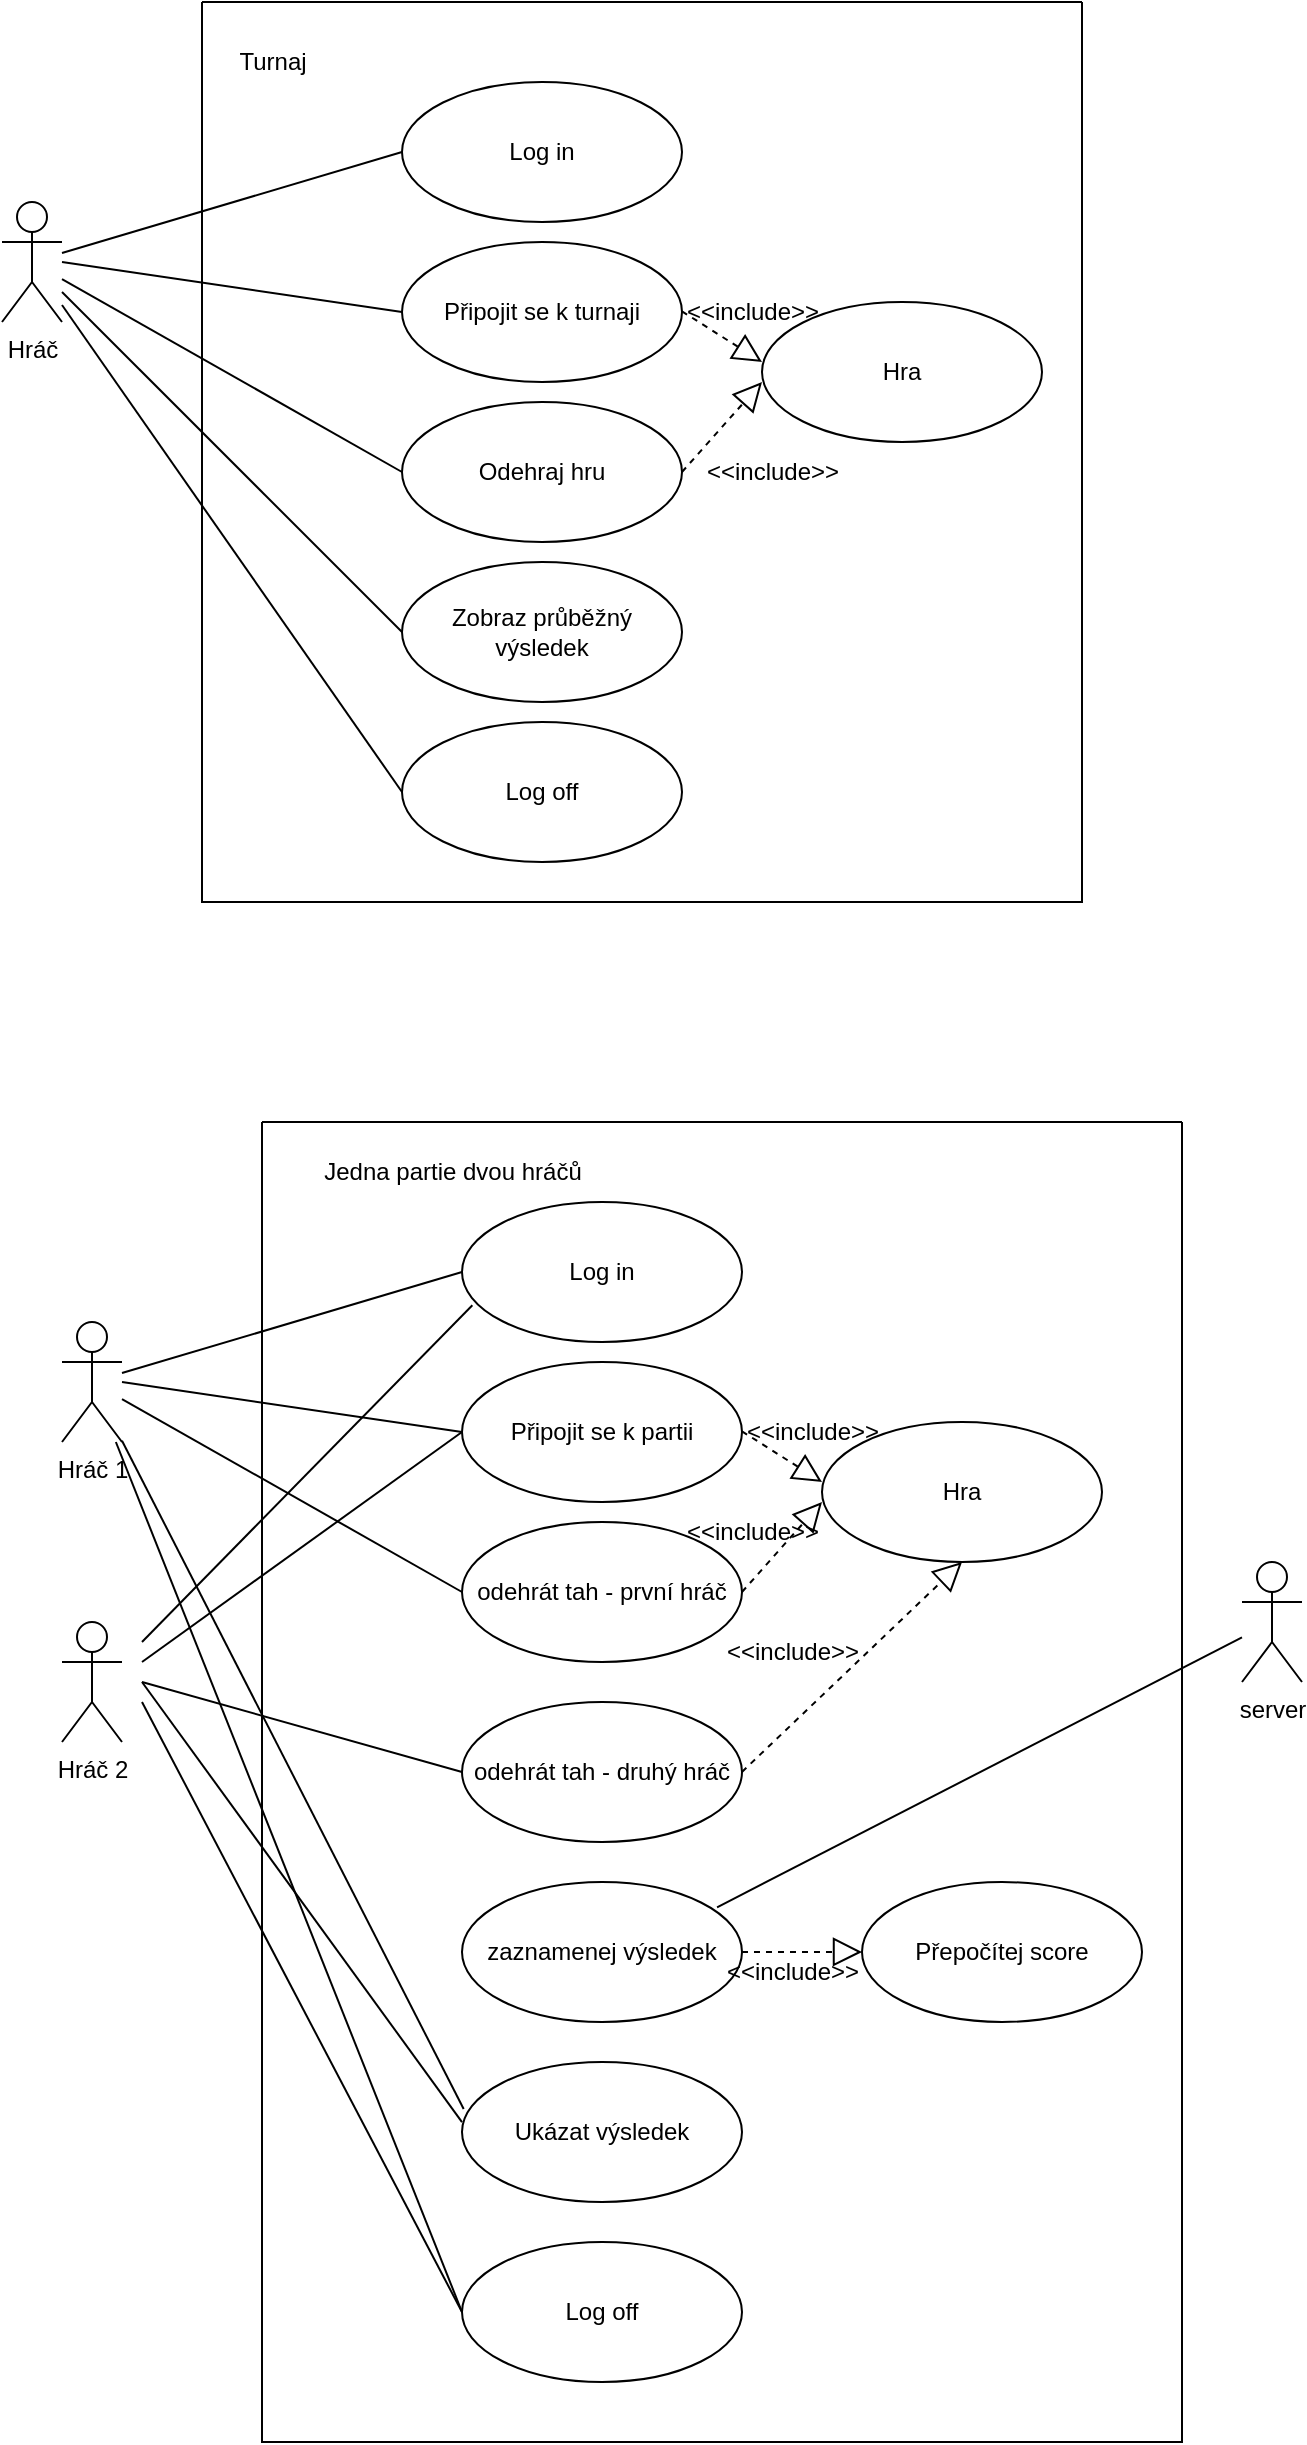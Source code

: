 <mxfile version="20.6.0" type="github">
  <diagram name="Page-1" id="0783ab3e-0a74-02c8-0abd-f7b4e66b4bec">
    <mxGraphModel dx="1662" dy="737" grid="1" gridSize="10" guides="1" tooltips="1" connect="1" arrows="1" fold="1" page="1" pageScale="1" pageWidth="850" pageHeight="1100" background="none" math="0" shadow="0">
      <root>
        <mxCell id="0" />
        <mxCell id="1" parent="0" />
        <mxCell id="JbKApXcpYmCSKWd1MyvO-2" value="" style="swimlane;startSize=0;" vertex="1" parent="1">
          <mxGeometry x="240" y="40" width="440" height="450" as="geometry" />
        </mxCell>
        <mxCell id="JbKApXcpYmCSKWd1MyvO-3" value="Turnaj" style="text;html=1;align=center;verticalAlign=middle;resizable=0;points=[];autosize=1;strokeColor=none;fillColor=none;" vertex="1" parent="JbKApXcpYmCSKWd1MyvO-2">
          <mxGeometry x="5" y="15" width="60" height="30" as="geometry" />
        </mxCell>
        <mxCell id="JbKApXcpYmCSKWd1MyvO-4" value="Log in" style="ellipse;whiteSpace=wrap;html=1;" vertex="1" parent="JbKApXcpYmCSKWd1MyvO-2">
          <mxGeometry x="100" y="40" width="140" height="70" as="geometry" />
        </mxCell>
        <mxCell id="JbKApXcpYmCSKWd1MyvO-11" value="Log off" style="ellipse;whiteSpace=wrap;html=1;" vertex="1" parent="JbKApXcpYmCSKWd1MyvO-2">
          <mxGeometry x="100" y="360" width="140" height="70" as="geometry" />
        </mxCell>
        <mxCell id="JbKApXcpYmCSKWd1MyvO-16" value="Odehraj hru" style="ellipse;whiteSpace=wrap;html=1;" vertex="1" parent="JbKApXcpYmCSKWd1MyvO-2">
          <mxGeometry x="100" y="200" width="140" height="70" as="geometry" />
        </mxCell>
        <mxCell id="JbKApXcpYmCSKWd1MyvO-18" value="Připojit se k turnaji" style="ellipse;whiteSpace=wrap;html=1;" vertex="1" parent="JbKApXcpYmCSKWd1MyvO-2">
          <mxGeometry x="100" y="120" width="140" height="70" as="geometry" />
        </mxCell>
        <mxCell id="JbKApXcpYmCSKWd1MyvO-22" value="" style="endArrow=none;html=1;rounded=0;entryX=0;entryY=0.5;entryDx=0;entryDy=0;" edge="1" parent="JbKApXcpYmCSKWd1MyvO-2">
          <mxGeometry width="50" height="50" relative="1" as="geometry">
            <mxPoint x="-70" y="130" as="sourcePoint" />
            <mxPoint x="100.0" y="155" as="targetPoint" />
          </mxGeometry>
        </mxCell>
        <mxCell id="JbKApXcpYmCSKWd1MyvO-23" value="Hra" style="ellipse;whiteSpace=wrap;html=1;" vertex="1" parent="JbKApXcpYmCSKWd1MyvO-2">
          <mxGeometry x="280" y="150" width="140" height="70" as="geometry" />
        </mxCell>
        <mxCell id="JbKApXcpYmCSKWd1MyvO-24" value="" style="endArrow=block;dashed=1;endFill=0;endSize=12;html=1;rounded=0;entryX=0;entryY=0.429;entryDx=0;entryDy=0;entryPerimeter=0;" edge="1" parent="JbKApXcpYmCSKWd1MyvO-2" target="JbKApXcpYmCSKWd1MyvO-23">
          <mxGeometry width="160" relative="1" as="geometry">
            <mxPoint x="240" y="154.66" as="sourcePoint" />
            <mxPoint x="400" y="154.66" as="targetPoint" />
          </mxGeometry>
        </mxCell>
        <mxCell id="JbKApXcpYmCSKWd1MyvO-25" value="" style="endArrow=block;dashed=1;endFill=0;endSize=12;html=1;rounded=0;entryX=0;entryY=0.572;entryDx=0;entryDy=0;entryPerimeter=0;exitX=1;exitY=0.5;exitDx=0;exitDy=0;" edge="1" parent="JbKApXcpYmCSKWd1MyvO-2" source="JbKApXcpYmCSKWd1MyvO-16" target="JbKApXcpYmCSKWd1MyvO-23">
          <mxGeometry width="160" relative="1" as="geometry">
            <mxPoint x="250" y="164.66" as="sourcePoint" />
            <mxPoint x="290" y="190.03" as="targetPoint" />
          </mxGeometry>
        </mxCell>
        <mxCell id="JbKApXcpYmCSKWd1MyvO-27" value="&amp;lt;&amp;lt;include&amp;gt;&amp;gt;" style="text;html=1;align=center;verticalAlign=middle;resizable=0;points=[];autosize=1;strokeColor=none;fillColor=none;" vertex="1" parent="JbKApXcpYmCSKWd1MyvO-2">
          <mxGeometry x="240" y="220" width="90" height="30" as="geometry" />
        </mxCell>
        <mxCell id="JbKApXcpYmCSKWd1MyvO-26" value="&amp;lt;&amp;lt;include&amp;gt;&amp;gt;" style="text;html=1;align=center;verticalAlign=middle;resizable=0;points=[];autosize=1;strokeColor=none;fillColor=none;" vertex="1" parent="JbKApXcpYmCSKWd1MyvO-2">
          <mxGeometry x="230" y="140" width="90" height="30" as="geometry" />
        </mxCell>
        <mxCell id="JbKApXcpYmCSKWd1MyvO-5" value="Hráč" style="shape=umlActor;verticalLabelPosition=bottom;verticalAlign=top;html=1;" vertex="1" parent="1">
          <mxGeometry x="140" y="140" width="30" height="60" as="geometry" />
        </mxCell>
        <mxCell id="JbKApXcpYmCSKWd1MyvO-10" value="" style="endArrow=none;html=1;rounded=0;entryX=0;entryY=0.5;entryDx=0;entryDy=0;" edge="1" parent="1" source="JbKApXcpYmCSKWd1MyvO-5" target="JbKApXcpYmCSKWd1MyvO-4">
          <mxGeometry width="50" height="50" relative="1" as="geometry">
            <mxPoint x="260" y="160" as="sourcePoint" />
            <mxPoint x="310" y="110" as="targetPoint" />
          </mxGeometry>
        </mxCell>
        <mxCell id="JbKApXcpYmCSKWd1MyvO-12" value="" style="endArrow=none;html=1;rounded=0;entryX=0;entryY=0.5;entryDx=0;entryDy=0;" edge="1" parent="1" source="JbKApXcpYmCSKWd1MyvO-5" target="JbKApXcpYmCSKWd1MyvO-11">
          <mxGeometry width="50" height="50" relative="1" as="geometry">
            <mxPoint x="180" y="210" as="sourcePoint" />
            <mxPoint x="310" y="220" as="targetPoint" />
          </mxGeometry>
        </mxCell>
        <mxCell id="JbKApXcpYmCSKWd1MyvO-17" value="" style="endArrow=none;html=1;rounded=0;entryX=0;entryY=0.5;entryDx=0;entryDy=0;" edge="1" parent="1" source="JbKApXcpYmCSKWd1MyvO-5" target="JbKApXcpYmCSKWd1MyvO-16">
          <mxGeometry width="50" height="50" relative="1" as="geometry">
            <mxPoint x="180" y="200" as="sourcePoint" />
            <mxPoint x="310" y="290" as="targetPoint" />
          </mxGeometry>
        </mxCell>
        <mxCell id="JbKApXcpYmCSKWd1MyvO-29" value="Zobraz průběžný výsledek" style="ellipse;whiteSpace=wrap;html=1;" vertex="1" parent="1">
          <mxGeometry x="340" y="320" width="140" height="70" as="geometry" />
        </mxCell>
        <mxCell id="JbKApXcpYmCSKWd1MyvO-30" value="" style="endArrow=none;html=1;rounded=0;entryX=0;entryY=0.5;entryDx=0;entryDy=0;" edge="1" parent="1" source="JbKApXcpYmCSKWd1MyvO-5" target="JbKApXcpYmCSKWd1MyvO-29">
          <mxGeometry width="50" height="50" relative="1" as="geometry">
            <mxPoint x="180" y="210" as="sourcePoint" />
            <mxPoint x="60" y="240" as="targetPoint" />
          </mxGeometry>
        </mxCell>
        <mxCell id="JbKApXcpYmCSKWd1MyvO-31" value="" style="swimlane;startSize=0;" vertex="1" parent="1">
          <mxGeometry x="270" y="600" width="460" height="660" as="geometry" />
        </mxCell>
        <mxCell id="JbKApXcpYmCSKWd1MyvO-32" value="Jedna partie dvou hráčů" style="text;html=1;align=center;verticalAlign=middle;resizable=0;points=[];autosize=1;strokeColor=none;fillColor=none;" vertex="1" parent="JbKApXcpYmCSKWd1MyvO-31">
          <mxGeometry x="20" y="10" width="150" height="30" as="geometry" />
        </mxCell>
        <mxCell id="JbKApXcpYmCSKWd1MyvO-33" value="Log in" style="ellipse;whiteSpace=wrap;html=1;" vertex="1" parent="JbKApXcpYmCSKWd1MyvO-31">
          <mxGeometry x="100" y="40" width="140" height="70" as="geometry" />
        </mxCell>
        <mxCell id="JbKApXcpYmCSKWd1MyvO-35" value="odehrát tah - první hráč" style="ellipse;whiteSpace=wrap;html=1;" vertex="1" parent="JbKApXcpYmCSKWd1MyvO-31">
          <mxGeometry x="100" y="200" width="140" height="70" as="geometry" />
        </mxCell>
        <mxCell id="JbKApXcpYmCSKWd1MyvO-36" value="Připojit se k partii" style="ellipse;whiteSpace=wrap;html=1;" vertex="1" parent="JbKApXcpYmCSKWd1MyvO-31">
          <mxGeometry x="100" y="120" width="140" height="70" as="geometry" />
        </mxCell>
        <mxCell id="JbKApXcpYmCSKWd1MyvO-37" value="" style="endArrow=none;html=1;rounded=0;entryX=0;entryY=0.5;entryDx=0;entryDy=0;" edge="1" parent="JbKApXcpYmCSKWd1MyvO-31">
          <mxGeometry width="50" height="50" relative="1" as="geometry">
            <mxPoint x="-70" y="130" as="sourcePoint" />
            <mxPoint x="100.0" y="155" as="targetPoint" />
          </mxGeometry>
        </mxCell>
        <mxCell id="JbKApXcpYmCSKWd1MyvO-38" value="Hra" style="ellipse;whiteSpace=wrap;html=1;" vertex="1" parent="JbKApXcpYmCSKWd1MyvO-31">
          <mxGeometry x="280" y="150" width="140" height="70" as="geometry" />
        </mxCell>
        <mxCell id="JbKApXcpYmCSKWd1MyvO-39" value="" style="endArrow=block;dashed=1;endFill=0;endSize=12;html=1;rounded=0;entryX=0;entryY=0.429;entryDx=0;entryDy=0;entryPerimeter=0;" edge="1" parent="JbKApXcpYmCSKWd1MyvO-31" target="JbKApXcpYmCSKWd1MyvO-38">
          <mxGeometry width="160" relative="1" as="geometry">
            <mxPoint x="240" y="154.66" as="sourcePoint" />
            <mxPoint x="400" y="154.66" as="targetPoint" />
          </mxGeometry>
        </mxCell>
        <mxCell id="JbKApXcpYmCSKWd1MyvO-40" value="" style="endArrow=block;dashed=1;endFill=0;endSize=12;html=1;rounded=0;entryX=0;entryY=0.572;entryDx=0;entryDy=0;entryPerimeter=0;exitX=1;exitY=0.5;exitDx=0;exitDy=0;" edge="1" parent="JbKApXcpYmCSKWd1MyvO-31" source="JbKApXcpYmCSKWd1MyvO-35" target="JbKApXcpYmCSKWd1MyvO-38">
          <mxGeometry width="160" relative="1" as="geometry">
            <mxPoint x="250" y="164.66" as="sourcePoint" />
            <mxPoint x="290" y="190.03" as="targetPoint" />
          </mxGeometry>
        </mxCell>
        <mxCell id="JbKApXcpYmCSKWd1MyvO-41" value="&amp;lt;&amp;lt;include&amp;gt;&amp;gt;" style="text;html=1;align=center;verticalAlign=middle;resizable=0;points=[];autosize=1;strokeColor=none;fillColor=none;" vertex="1" parent="JbKApXcpYmCSKWd1MyvO-31">
          <mxGeometry x="200" y="190" width="90" height="30" as="geometry" />
        </mxCell>
        <mxCell id="JbKApXcpYmCSKWd1MyvO-42" value="&amp;lt;&amp;lt;include&amp;gt;&amp;gt;" style="text;html=1;align=center;verticalAlign=middle;resizable=0;points=[];autosize=1;strokeColor=none;fillColor=none;" vertex="1" parent="JbKApXcpYmCSKWd1MyvO-31">
          <mxGeometry x="230" y="140" width="90" height="30" as="geometry" />
        </mxCell>
        <mxCell id="JbKApXcpYmCSKWd1MyvO-50" value="Přepočítej score" style="ellipse;whiteSpace=wrap;html=1;" vertex="1" parent="JbKApXcpYmCSKWd1MyvO-31">
          <mxGeometry x="300" y="380" width="140" height="70" as="geometry" />
        </mxCell>
        <mxCell id="JbKApXcpYmCSKWd1MyvO-51" value="" style="endArrow=block;dashed=1;endFill=0;endSize=12;html=1;rounded=0;entryX=0;entryY=0.5;entryDx=0;entryDy=0;exitX=1;exitY=0.5;exitDx=0;exitDy=0;" edge="1" parent="JbKApXcpYmCSKWd1MyvO-31" target="JbKApXcpYmCSKWd1MyvO-50">
          <mxGeometry width="160" relative="1" as="geometry">
            <mxPoint x="240.0" y="414.96" as="sourcePoint" />
            <mxPoint x="280" y="370.0" as="targetPoint" />
          </mxGeometry>
        </mxCell>
        <mxCell id="JbKApXcpYmCSKWd1MyvO-34" value="Log off" style="ellipse;whiteSpace=wrap;html=1;" vertex="1" parent="JbKApXcpYmCSKWd1MyvO-31">
          <mxGeometry x="100" y="560" width="140" height="70" as="geometry" />
        </mxCell>
        <mxCell id="JbKApXcpYmCSKWd1MyvO-47" value="zaznamenej výsledek" style="ellipse;whiteSpace=wrap;html=1;" vertex="1" parent="JbKApXcpYmCSKWd1MyvO-31">
          <mxGeometry x="100" y="380" width="140" height="70" as="geometry" />
        </mxCell>
        <mxCell id="JbKApXcpYmCSKWd1MyvO-55" value="odehrát tah - druhý hráč" style="ellipse;whiteSpace=wrap;html=1;" vertex="1" parent="JbKApXcpYmCSKWd1MyvO-31">
          <mxGeometry x="100" y="290" width="140" height="70" as="geometry" />
        </mxCell>
        <mxCell id="JbKApXcpYmCSKWd1MyvO-56" value="" style="endArrow=block;dashed=1;endFill=0;endSize=12;html=1;rounded=0;entryX=0.5;entryY=1;entryDx=0;entryDy=0;exitX=1;exitY=0.5;exitDx=0;exitDy=0;" edge="1" parent="JbKApXcpYmCSKWd1MyvO-31" target="JbKApXcpYmCSKWd1MyvO-38">
          <mxGeometry width="160" relative="1" as="geometry">
            <mxPoint x="240.0" y="324.96" as="sourcePoint" />
            <mxPoint x="280" y="280.0" as="targetPoint" />
          </mxGeometry>
        </mxCell>
        <mxCell id="JbKApXcpYmCSKWd1MyvO-57" value="&amp;lt;&amp;lt;include&amp;gt;&amp;gt;" style="text;html=1;align=center;verticalAlign=middle;resizable=0;points=[];autosize=1;strokeColor=none;fillColor=none;" vertex="1" parent="JbKApXcpYmCSKWd1MyvO-31">
          <mxGeometry x="220" y="250" width="90" height="30" as="geometry" />
        </mxCell>
        <mxCell id="JbKApXcpYmCSKWd1MyvO-60" value="Ukázat výsledek" style="ellipse;whiteSpace=wrap;html=1;" vertex="1" parent="JbKApXcpYmCSKWd1MyvO-31">
          <mxGeometry x="100" y="470" width="140" height="70" as="geometry" />
        </mxCell>
        <mxCell id="JbKApXcpYmCSKWd1MyvO-63" value="&amp;lt;&amp;lt;include&amp;gt;&amp;gt;" style="text;html=1;align=center;verticalAlign=middle;resizable=0;points=[];autosize=1;strokeColor=none;fillColor=none;" vertex="1" parent="JbKApXcpYmCSKWd1MyvO-31">
          <mxGeometry x="220" y="410" width="90" height="30" as="geometry" />
        </mxCell>
        <mxCell id="JbKApXcpYmCSKWd1MyvO-43" value="Hráč 1" style="shape=umlActor;verticalLabelPosition=bottom;verticalAlign=top;html=1;" vertex="1" parent="1">
          <mxGeometry x="170" y="700" width="30" height="60" as="geometry" />
        </mxCell>
        <mxCell id="JbKApXcpYmCSKWd1MyvO-44" value="" style="endArrow=none;html=1;rounded=0;entryX=0;entryY=0.5;entryDx=0;entryDy=0;" edge="1" parent="1" source="JbKApXcpYmCSKWd1MyvO-43" target="JbKApXcpYmCSKWd1MyvO-33">
          <mxGeometry width="50" height="50" relative="1" as="geometry">
            <mxPoint x="290" y="720" as="sourcePoint" />
            <mxPoint x="340" y="670" as="targetPoint" />
          </mxGeometry>
        </mxCell>
        <mxCell id="JbKApXcpYmCSKWd1MyvO-45" value="" style="endArrow=none;html=1;rounded=0;entryX=0;entryY=0.5;entryDx=0;entryDy=0;" edge="1" parent="1" source="JbKApXcpYmCSKWd1MyvO-43" target="JbKApXcpYmCSKWd1MyvO-34">
          <mxGeometry width="50" height="50" relative="1" as="geometry">
            <mxPoint x="210" y="770" as="sourcePoint" />
            <mxPoint x="340" y="780" as="targetPoint" />
          </mxGeometry>
        </mxCell>
        <mxCell id="JbKApXcpYmCSKWd1MyvO-46" value="" style="endArrow=none;html=1;rounded=0;entryX=0;entryY=0.5;entryDx=0;entryDy=0;" edge="1" parent="1" source="JbKApXcpYmCSKWd1MyvO-43" target="JbKApXcpYmCSKWd1MyvO-35">
          <mxGeometry width="50" height="50" relative="1" as="geometry">
            <mxPoint x="210" y="760" as="sourcePoint" />
            <mxPoint x="340" y="850" as="targetPoint" />
          </mxGeometry>
        </mxCell>
        <mxCell id="JbKApXcpYmCSKWd1MyvO-48" value="" style="endArrow=none;html=1;rounded=0;entryX=0.911;entryY=0.181;entryDx=0;entryDy=0;entryPerimeter=0;" edge="1" parent="1" source="JbKApXcpYmCSKWd1MyvO-59" target="JbKApXcpYmCSKWd1MyvO-47">
          <mxGeometry width="50" height="50" relative="1" as="geometry">
            <mxPoint x="210" y="770" as="sourcePoint" />
            <mxPoint x="90" y="800" as="targetPoint" />
          </mxGeometry>
        </mxCell>
        <mxCell id="JbKApXcpYmCSKWd1MyvO-49" value="Hráč 2" style="shape=umlActor;verticalLabelPosition=bottom;verticalAlign=top;html=1;" vertex="1" parent="1">
          <mxGeometry x="170" y="850" width="30" height="60" as="geometry" />
        </mxCell>
        <mxCell id="JbKApXcpYmCSKWd1MyvO-52" value="" style="endArrow=none;html=1;rounded=0;entryX=0;entryY=0.5;entryDx=0;entryDy=0;" edge="1" parent="1" target="JbKApXcpYmCSKWd1MyvO-36">
          <mxGeometry width="50" height="50" relative="1" as="geometry">
            <mxPoint x="210" y="870" as="sourcePoint" />
            <mxPoint x="440" y="810" as="targetPoint" />
          </mxGeometry>
        </mxCell>
        <mxCell id="JbKApXcpYmCSKWd1MyvO-53" value="" style="endArrow=none;html=1;rounded=0;entryX=0.037;entryY=0.737;entryDx=0;entryDy=0;entryPerimeter=0;" edge="1" parent="1" target="JbKApXcpYmCSKWd1MyvO-33">
          <mxGeometry width="50" height="50" relative="1" as="geometry">
            <mxPoint x="210" y="860" as="sourcePoint" />
            <mxPoint x="440" y="810" as="targetPoint" />
          </mxGeometry>
        </mxCell>
        <mxCell id="JbKApXcpYmCSKWd1MyvO-54" value="" style="endArrow=none;html=1;rounded=0;entryX=0;entryY=0.5;entryDx=0;entryDy=0;" edge="1" parent="1" target="JbKApXcpYmCSKWd1MyvO-55">
          <mxGeometry width="50" height="50" relative="1" as="geometry">
            <mxPoint x="210" y="880" as="sourcePoint" />
            <mxPoint x="440" y="810" as="targetPoint" />
          </mxGeometry>
        </mxCell>
        <mxCell id="JbKApXcpYmCSKWd1MyvO-58" value="" style="endArrow=none;html=1;rounded=0;entryX=0;entryY=0.5;entryDx=0;entryDy=0;" edge="1" parent="1" target="JbKApXcpYmCSKWd1MyvO-34">
          <mxGeometry width="50" height="50" relative="1" as="geometry">
            <mxPoint x="210" y="890" as="sourcePoint" />
            <mxPoint x="440" y="870" as="targetPoint" />
          </mxGeometry>
        </mxCell>
        <mxCell id="JbKApXcpYmCSKWd1MyvO-59" value="server&lt;br&gt;" style="shape=umlActor;verticalLabelPosition=bottom;verticalAlign=top;html=1;" vertex="1" parent="1">
          <mxGeometry x="760" y="820" width="30" height="60" as="geometry" />
        </mxCell>
        <mxCell id="JbKApXcpYmCSKWd1MyvO-61" value="" style="endArrow=none;html=1;rounded=0;exitX=0;exitY=0.429;exitDx=0;exitDy=0;exitPerimeter=0;" edge="1" parent="1" source="JbKApXcpYmCSKWd1MyvO-60">
          <mxGeometry width="50" height="50" relative="1" as="geometry">
            <mxPoint x="340" y="940" as="sourcePoint" />
            <mxPoint x="210" y="880" as="targetPoint" />
          </mxGeometry>
        </mxCell>
        <mxCell id="JbKApXcpYmCSKWd1MyvO-62" value="" style="endArrow=none;html=1;rounded=0;exitX=0.006;exitY=0.336;exitDx=0;exitDy=0;exitPerimeter=0;" edge="1" parent="1" source="JbKApXcpYmCSKWd1MyvO-60" target="JbKApXcpYmCSKWd1MyvO-43">
          <mxGeometry width="50" height="50" relative="1" as="geometry">
            <mxPoint x="340" y="940" as="sourcePoint" />
            <mxPoint x="390" y="890" as="targetPoint" />
          </mxGeometry>
        </mxCell>
      </root>
    </mxGraphModel>
  </diagram>
</mxfile>
